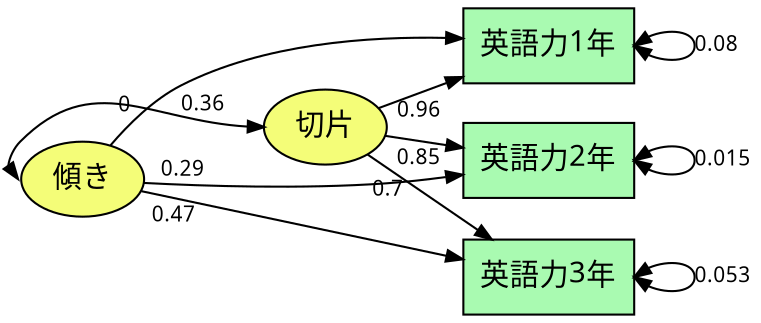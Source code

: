 digraph  fit  {
rankdir=LR;
size="8,8";
#フォントはパソコンに入っているものを指定
edge [fontname="Noto Sans Japanese" fontsize=10];
center=1;
node [shape =ellipse, style = filled,fillcolor = "#f4fd78"];傾き 切片;
node [fontname="Takao P明朝" fontsize=14 shape=box, style = filled,fillcolor = "#a9fab1"];
edge [arrowsize = 0.8]; 
#
#絶対位置指定
切片[pos="0,1.5!"];
傾き[pos="0,2.5!"];
英語力1年[pos="3,4!"];
英語力2年[pos="3,2!"];
英語力3年[pos="3,0!"];
#
#エッジのtaillabel（始端）にラベルを付ける
#ラベルとエッジの間の距離を指定: labeldistance 
#ラベル位置:labelangle
#
傾き->英語力1年[taillabel=0, labeldistance = 2,labelangle=20];
傾き->英語力2年[taillabel=0.29, labeldistance = 2,labelangle=20];
傾き->英語力3年[taillabel=0.47, labeldistance = 2];
切片->英語力1年[taillabel=0.96, labeldistance = 2];
切片->英語力2年[taillabel=0.85, labeldistance = 2];
切片->英語力3年[taillabel=0.7, labeldistance = 2];
傾き->切片[label=0.36,dir=both, headport=w, tailport=w];
英語力1年->英語力1年[label=0.08,dir=both, headport=e, tailport=e];
英語力2年->英語力2年[label=0.015,dir=both, headport=e, tailport=e];
英語力3年->英語力3年[label=0.053,dir=both, headport=e, tailport=e];
#傾き->傾き[label=1,dir=both];
#切片->切片[label=1,dir=both];
}
